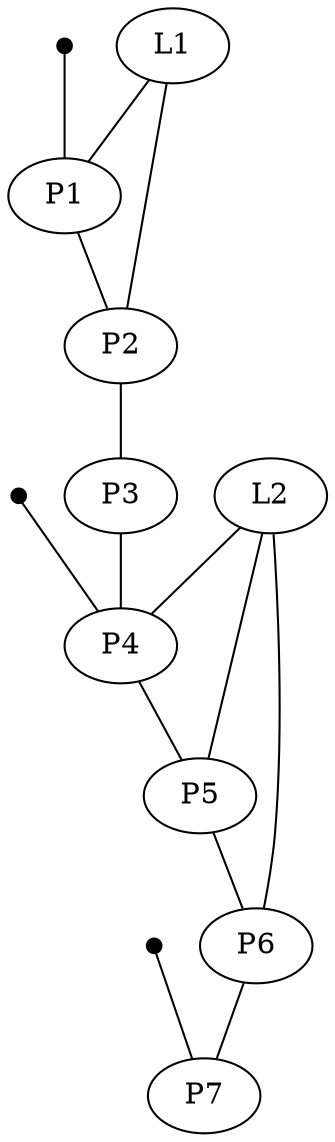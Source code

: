 graph {
    P1 [pos="0,0!"]
    P2 [pos="1,0!"]
    P3 [pos="2,0!"]
    P4 [pos="3,0!"]
    P5 [pos="4,0!"]
    P6 [pos="5,0!"]
    P7 [pos="6,0!"]
    
    L1 [pos="0.5,1!"]
    L2 [pos="4,1!"]
    
    G1 [pos="0,-0.75!", width="0.1", height="0.1", label="", fillcolor="black", style="filled"]
    G2 [pos="3,-0.75!", width="0.1", height="0.1", label="", fillcolor="black", style="filled"]
    G3 [pos="6,-0.75!", width="0.1", height="0.1", label="", fillcolor="black", style="filled"]
    
    P1 -- P2
    P2 -- P3
    P3 -- P4
    P4 -- P5
    P5 -- P6
    P6 -- P7
    
    G1 -- P1
    G2 -- P4
    G3 -- P7
    
    L1 -- P1
    L1 -- P2
    
    L2 -- P4
    L2 -- P5
    L2 -- P6
}

